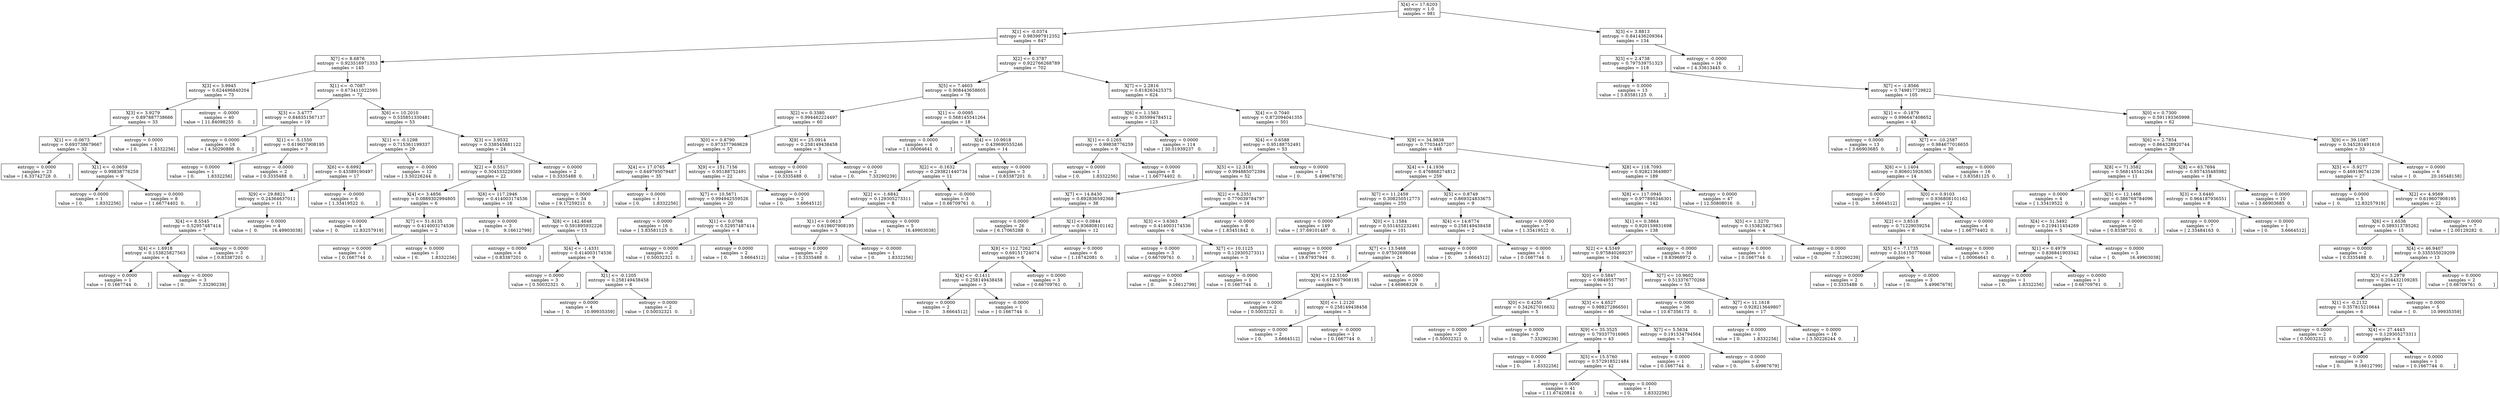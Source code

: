 digraph Tree {
0 [label="X[4] <= 17.6203\nentropy = 1.0\nsamples = 981", shape="box"] ;
1 [label="X[1] <= -0.0374\nentropy = 0.983997912352\nsamples = 847", shape="box"] ;
0 -> 1 ;
2 [label="X[7] <= 8.6876\nentropy = 0.923516971353\nsamples = 145", shape="box"] ;
1 -> 2 ;
3 [label="X[3] <= 3.9945\nentropy = 0.624496840204\nsamples = 73", shape="box"] ;
2 -> 3 ;
4 [label="X[3] <= 3.9279\nentropy = 0.897887738666\nsamples = 33", shape="box"] ;
3 -> 4 ;
5 [label="X[1] <= -0.0673\nentropy = 0.693738679667\nsamples = 32", shape="box"] ;
4 -> 5 ;
6 [label="entropy = 0.0000\nsamples = 23\nvalue = [ 6.33742728  0.        ]", shape="box"] ;
5 -> 6 ;
7 [label="X[1] <= -0.0659\nentropy = 0.99838776259\nsamples = 9", shape="box"] ;
5 -> 7 ;
8 [label="entropy = 0.0000\nsamples = 1\nvalue = [ 0.         1.8332256]", shape="box"] ;
7 -> 8 ;
9 [label="entropy = 0.0000\nsamples = 8\nvalue = [ 1.66774402  0.        ]", shape="box"] ;
7 -> 9 ;
10 [label="entropy = 0.0000\nsamples = 1\nvalue = [ 0.         1.8332256]", shape="box"] ;
4 -> 10 ;
11 [label="entropy = -0.0000\nsamples = 40\nvalue = [ 11.84098255   0.        ]", shape="box"] ;
3 -> 11 ;
12 [label="X[1] <= -0.7087\nentropy = 0.673411022595\nsamples = 72", shape="box"] ;
2 -> 12 ;
13 [label="X[3] <= 3.4777\nentropy = 0.848351567137\nsamples = 19", shape="box"] ;
12 -> 13 ;
14 [label="entropy = 0.0000\nsamples = 16\nvalue = [ 4.50290886  0.        ]", shape="box"] ;
13 -> 14 ;
15 [label="X[1] <= -5.1550\nentropy = 0.619607908195\nsamples = 3", shape="box"] ;
13 -> 15 ;
16 [label="entropy = 0.0000\nsamples = 1\nvalue = [ 0.         1.8332256]", shape="box"] ;
15 -> 16 ;
17 [label="entropy = -0.0000\nsamples = 2\nvalue = [ 0.3335488  0.       ]", shape="box"] ;
15 -> 17 ;
18 [label="X[6] <= 10.2010\nentropy = 0.535851330481\nsamples = 53", shape="box"] ;
12 -> 18 ;
19 [label="X[1] <= -0.1298\nentropy = 0.715361199337\nsamples = 29", shape="box"] ;
18 -> 19 ;
20 [label="X[6] <= 6.6992\nentropy = 0.43389190497\nsamples = 17", shape="box"] ;
19 -> 20 ;
21 [label="X[9] <= 29.8821\nentropy = 0.24364637011\nsamples = 11", shape="box"] ;
20 -> 21 ;
22 [label="X[4] <= 8.5545\nentropy = 0.52957487414\nsamples = 7", shape="box"] ;
21 -> 22 ;
23 [label="X[4] <= 1.6918\nentropy = 0.153825827563\nsamples = 4", shape="box"] ;
22 -> 23 ;
24 [label="entropy = 0.0000\nsamples = 1\nvalue = [ 0.1667744  0.       ]", shape="box"] ;
23 -> 24 ;
25 [label="entropy = -0.0000\nsamples = 3\nvalue = [ 0.          7.33290239]", shape="box"] ;
23 -> 25 ;
26 [label="entropy = 0.0000\nsamples = 3\nvalue = [ 0.83387201  0.        ]", shape="box"] ;
22 -> 26 ;
27 [label="entropy = 0.0000\nsamples = 4\nvalue = [  0.          16.49903038]", shape="box"] ;
21 -> 27 ;
28 [label="entropy = -0.0000\nsamples = 6\nvalue = [ 1.33419522  0.        ]", shape="box"] ;
20 -> 28 ;
29 [label="entropy = -0.0000\nsamples = 12\nvalue = [ 3.50226244  0.        ]", shape="box"] ;
19 -> 29 ;
30 [label="X[3] <= 3.9532\nentropy = 0.338545881122\nsamples = 24", shape="box"] ;
18 -> 30 ;
31 [label="X[2] <= 0.5517\nentropy = 0.304533229369\nsamples = 22", shape="box"] ;
30 -> 31 ;
32 [label="X[4] <= 3.4856\nentropy = 0.0889302994805\nsamples = 6", shape="box"] ;
31 -> 32 ;
33 [label="entropy = 0.0000\nsamples = 4\nvalue = [  0.          12.83257919]", shape="box"] ;
32 -> 33 ;
34 [label="X[7] <= 51.6135\nentropy = 0.414003174536\nsamples = 2", shape="box"] ;
32 -> 34 ;
35 [label="entropy = 0.0000\nsamples = 1\nvalue = [ 0.1667744  0.       ]", shape="box"] ;
34 -> 35 ;
36 [label="entropy = 0.0000\nsamples = 1\nvalue = [ 0.         1.8332256]", shape="box"] ;
34 -> 36 ;
37 [label="X[8] <= 117.2946\nentropy = 0.414003174536\nsamples = 16", shape="box"] ;
31 -> 37 ;
38 [label="entropy = 0.0000\nsamples = 3\nvalue = [ 0.          9.16612799]", shape="box"] ;
37 -> 38 ;
39 [label="X[8] <= 142.4648\nentropy = 0.591895932226\nsamples = 13", shape="box"] ;
37 -> 39 ;
40 [label="entropy = 0.0000\nsamples = 4\nvalue = [ 0.83387201  0.        ]", shape="box"] ;
39 -> 40 ;
41 [label="X[4] <= -1.4331\nentropy = 0.414003174536\nsamples = 9", shape="box"] ;
39 -> 41 ;
42 [label="entropy = 0.0000\nsamples = 3\nvalue = [ 0.50032321  0.        ]", shape="box"] ;
41 -> 42 ;
43 [label="X[1] <= -0.1205\nentropy = 0.258149438458\nsamples = 6", shape="box"] ;
41 -> 43 ;
44 [label="entropy = 0.0000\nsamples = 4\nvalue = [  0.          10.99935359]", shape="box"] ;
43 -> 44 ;
45 [label="entropy = 0.0000\nsamples = 2\nvalue = [ 0.50032321  0.        ]", shape="box"] ;
43 -> 45 ;
46 [label="entropy = 0.0000\nsamples = 2\nvalue = [ 0.3335488  0.       ]", shape="box"] ;
30 -> 46 ;
47 [label="X[2] <= 0.3787\nentropy = 0.922766268789\nsamples = 702", shape="box"] ;
1 -> 47 ;
48 [label="X[5] <= 7.4603\nentropy = 0.908443658605\nsamples = 78", shape="box"] ;
47 -> 48 ;
49 [label="X[2] <= 0.3380\nentropy = 0.994462224497\nsamples = 60", shape="box"] ;
48 -> 49 ;
50 [label="X[0] <= 0.8790\nentropy = 0.973377969629\nsamples = 57", shape="box"] ;
49 -> 50 ;
51 [label="X[4] <= 17.0765\nentropy = 0.649795079487\nsamples = 35", shape="box"] ;
50 -> 51 ;
52 [label="entropy = 0.0000\nsamples = 34\nvalue = [ 9.17259211  0.        ]", shape="box"] ;
51 -> 52 ;
53 [label="entropy = 0.0000\nsamples = 1\nvalue = [ 0.         1.8332256]", shape="box"] ;
51 -> 53 ;
54 [label="X[9] <= 151.7156\nentropy = 0.95188752491\nsamples = 22", shape="box"] ;
50 -> 54 ;
55 [label="X[7] <= 10.5671\nentropy = 0.994942559526\nsamples = 20", shape="box"] ;
54 -> 55 ;
56 [label="entropy = 0.0000\nsamples = 16\nvalue = [ 3.83581125  0.        ]", shape="box"] ;
55 -> 56 ;
57 [label="X[1] <= 0.0768\nentropy = 0.52957487414\nsamples = 4", shape="box"] ;
55 -> 57 ;
58 [label="entropy = 0.0000\nsamples = 2\nvalue = [ 0.50032321  0.        ]", shape="box"] ;
57 -> 58 ;
59 [label="entropy = 0.0000\nsamples = 2\nvalue = [ 0.         3.6664512]", shape="box"] ;
57 -> 59 ;
60 [label="entropy = 0.0000\nsamples = 2\nvalue = [ 0.         3.6664512]", shape="box"] ;
54 -> 60 ;
61 [label="X[9] <= 25.0914\nentropy = 0.258149438458\nsamples = 3", shape="box"] ;
49 -> 61 ;
62 [label="entropy = 0.0000\nsamples = 1\nvalue = [ 0.3335488  0.       ]", shape="box"] ;
61 -> 62 ;
63 [label="entropy = 0.0000\nsamples = 2\nvalue = [ 0.          7.33290239]", shape="box"] ;
61 -> 63 ;
64 [label="X[1] <= -0.0095\nentropy = 0.568145541264\nsamples = 18", shape="box"] ;
48 -> 64 ;
65 [label="entropy = 0.0000\nsamples = 4\nvalue = [ 1.00064641  0.        ]", shape="box"] ;
64 -> 65 ;
66 [label="X[4] <= 10.9918\nentropy = 0.439690555246\nsamples = 14", shape="box"] ;
64 -> 66 ;
67 [label="X[2] <= -0.1632\nentropy = 0.293821440734\nsamples = 11", shape="box"] ;
66 -> 67 ;
68 [label="X[2] <= -1.6842\nentropy = 0.129305273311\nsamples = 8", shape="box"] ;
67 -> 68 ;
69 [label="X[1] <= 0.0613\nentropy = 0.619607908195\nsamples = 3", shape="box"] ;
68 -> 69 ;
70 [label="entropy = 0.0000\nsamples = 2\nvalue = [ 0.3335488  0.       ]", shape="box"] ;
69 -> 70 ;
71 [label="entropy = -0.0000\nsamples = 1\nvalue = [ 0.         1.8332256]", shape="box"] ;
69 -> 71 ;
72 [label="entropy = 0.0000\nsamples = 5\nvalue = [  0.          16.49903038]", shape="box"] ;
68 -> 72 ;
73 [label="entropy = -0.0000\nsamples = 3\nvalue = [ 0.66709761  0.        ]", shape="box"] ;
67 -> 73 ;
74 [label="entropy = 0.0000\nsamples = 3\nvalue = [ 0.83387201  0.        ]", shape="box"] ;
66 -> 74 ;
75 [label="X[7] <= 2.2816\nentropy = 0.818263425375\nsamples = 624", shape="box"] ;
47 -> 75 ;
76 [label="X[6] <= 1.1563\nentropy = 0.305994784512\nsamples = 123", shape="box"] ;
75 -> 76 ;
77 [label="X[1] <= 0.1265\nentropy = 0.99838776259\nsamples = 9", shape="box"] ;
76 -> 77 ;
78 [label="entropy = 0.0000\nsamples = 1\nvalue = [ 0.         1.8332256]", shape="box"] ;
77 -> 78 ;
79 [label="entropy = 0.0000\nsamples = 8\nvalue = [ 1.66774402  0.        ]", shape="box"] ;
77 -> 79 ;
80 [label="entropy = 0.0000\nsamples = 114\nvalue = [ 30.01939237   0.        ]", shape="box"] ;
76 -> 80 ;
81 [label="X[4] <= 0.7040\nentropy = 0.872094041355\nsamples = 501", shape="box"] ;
75 -> 81 ;
82 [label="X[4] <= 0.6588\nentropy = 0.95188752491\nsamples = 53", shape="box"] ;
81 -> 82 ;
83 [label="X[5] <= 12.3181\nentropy = 0.994885072394\nsamples = 52", shape="box"] ;
82 -> 83 ;
84 [label="X[7] <= 14.8430\nentropy = 0.892836592368\nsamples = 38", shape="box"] ;
83 -> 84 ;
85 [label="entropy = 0.0000\nsamples = 26\nvalue = [ 6.17065288  0.        ]", shape="box"] ;
84 -> 85 ;
86 [label="X[1] <= 0.0844\nentropy = 0.936808101162\nsamples = 12", shape="box"] ;
84 -> 86 ;
87 [label="X[8] <= 112.7262\nentropy = 0.69151724074\nsamples = 6", shape="box"] ;
86 -> 87 ;
88 [label="X[4] <= -0.1411\nentropy = 0.258149438458\nsamples = 3", shape="box"] ;
87 -> 88 ;
89 [label="entropy = 0.0000\nsamples = 2\nvalue = [ 0.         3.6664512]", shape="box"] ;
88 -> 89 ;
90 [label="entropy = -0.0000\nsamples = 1\nvalue = [ 0.1667744  0.       ]", shape="box"] ;
88 -> 90 ;
91 [label="entropy = 0.0000\nsamples = 3\nvalue = [ 0.66709761  0.        ]", shape="box"] ;
87 -> 91 ;
92 [label="entropy = 0.0000\nsamples = 6\nvalue = [ 1.16742081  0.        ]", shape="box"] ;
86 -> 92 ;
93 [label="X[2] <= 6.2351\nentropy = 0.770039784797\nsamples = 14", shape="box"] ;
83 -> 93 ;
94 [label="X[3] <= 3.6363\nentropy = 0.414003174536\nsamples = 6", shape="box"] ;
93 -> 94 ;
95 [label="entropy = 0.0000\nsamples = 3\nvalue = [ 0.66709761  0.        ]", shape="box"] ;
94 -> 95 ;
96 [label="X[7] <= 10.1125\nentropy = 0.129305273311\nsamples = 3", shape="box"] ;
94 -> 96 ;
97 [label="entropy = 0.0000\nsamples = 2\nvalue = [ 0.          9.16612799]", shape="box"] ;
96 -> 97 ;
98 [label="entropy = -0.0000\nsamples = 1\nvalue = [ 0.1667744  0.       ]", shape="box"] ;
96 -> 98 ;
99 [label="entropy = -0.0000\nsamples = 8\nvalue = [ 1.83451842  0.        ]", shape="box"] ;
93 -> 99 ;
100 [label="entropy = 0.0000\nsamples = 1\nvalue = [ 0.          5.49967679]", shape="box"] ;
82 -> 100 ;
101 [label="X[9] <= 34.9838\nentropy = 0.77034457207\nsamples = 448", shape="box"] ;
81 -> 101 ;
102 [label="X[4] <= 14.1936\nentropy = 0.476868274812\nsamples = 259", shape="box"] ;
101 -> 102 ;
103 [label="X[7] <= 11.2459\nentropy = 0.308250512773\nsamples = 250", shape="box"] ;
102 -> 103 ;
104 [label="entropy = 0.0000\nsamples = 149\nvalue = [ 37.69101487   0.        ]", shape="box"] ;
103 -> 104 ;
105 [label="X[0] <= 1.1584\nentropy = 0.551452232461\nsamples = 101", shape="box"] ;
103 -> 105 ;
106 [label="entropy = 0.0000\nsamples = 77\nvalue = [ 19.67937944   0.        ]", shape="box"] ;
105 -> 106 ;
107 [label="X[7] <= 13.5468\nentropy = 0.97502698046\nsamples = 24", shape="box"] ;
105 -> 107 ;
108 [label="X[9] <= 12.5160\nentropy = 0.619607908195\nsamples = 5", shape="box"] ;
107 -> 108 ;
109 [label="entropy = 0.0000\nsamples = 2\nvalue = [ 0.50032321  0.        ]", shape="box"] ;
108 -> 109 ;
110 [label="X[0] <= 1.2120\nentropy = 0.258149438458\nsamples = 3", shape="box"] ;
108 -> 110 ;
111 [label="entropy = 0.0000\nsamples = 2\nvalue = [ 0.         3.6664512]", shape="box"] ;
110 -> 111 ;
112 [label="entropy = -0.0000\nsamples = 1\nvalue = [ 0.1667744  0.       ]", shape="box"] ;
110 -> 112 ;
113 [label="entropy = -0.0000\nsamples = 19\nvalue = [ 4.66968326  0.        ]", shape="box"] ;
107 -> 113 ;
114 [label="X[5] <= 0.8749\nentropy = 0.869324833675\nsamples = 9", shape="box"] ;
102 -> 114 ;
115 [label="X[4] <= 14.6774\nentropy = 0.258149438458\nsamples = 2", shape="box"] ;
114 -> 115 ;
116 [label="entropy = 0.0000\nsamples = 1\nvalue = [ 0.         3.6664512]", shape="box"] ;
115 -> 116 ;
117 [label="entropy = -0.0000\nsamples = 1\nvalue = [ 0.1667744  0.       ]", shape="box"] ;
115 -> 117 ;
118 [label="entropy = 0.0000\nsamples = 7\nvalue = [ 1.33419522  0.        ]", shape="box"] ;
114 -> 118 ;
119 [label="X[8] <= 118.7093\nentropy = 0.928213649807\nsamples = 189", shape="box"] ;
101 -> 119 ;
120 [label="X[8] <= 117.0945\nentropy = 0.977895346301\nsamples = 142", shape="box"] ;
119 -> 120 ;
121 [label="X[1] <= 0.3864\nentropy = 0.920159831698\nsamples = 138", shape="box"] ;
120 -> 121 ;
122 [label="X[2] <= 4.5349\nentropy = 0.975840269237\nsamples = 104", shape="box"] ;
121 -> 122 ;
123 [label="X[0] <= 0.5847\nentropy = 0.98495577957\nsamples = 51", shape="box"] ;
122 -> 123 ;
124 [label="X[0] <= 0.4250\nentropy = 0.342627016632\nsamples = 5", shape="box"] ;
123 -> 124 ;
125 [label="entropy = 0.0000\nsamples = 2\nvalue = [ 0.50032321  0.        ]", shape="box"] ;
124 -> 125 ;
126 [label="entropy = 0.0000\nsamples = 3\nvalue = [ 0.          7.33290239]", shape="box"] ;
124 -> 126 ;
127 [label="X[3] <= 4.6527\nentropy = 0.988272866501\nsamples = 46", shape="box"] ;
123 -> 127 ;
128 [label="X[9] <= 35.3525\nentropy = 0.793377016965\nsamples = 43", shape="box"] ;
127 -> 128 ;
129 [label="entropy = 0.0000\nsamples = 1\nvalue = [ 0.         1.8332256]", shape="box"] ;
128 -> 129 ;
130 [label="X[5] <= 15.5760\nentropy = 0.572918521484\nsamples = 42", shape="box"] ;
128 -> 130 ;
131 [label="entropy = 0.0000\nsamples = 41\nvalue = [ 11.67420814   0.        ]", shape="box"] ;
130 -> 131 ;
132 [label="entropy = 0.0000\nsamples = 1\nvalue = [ 0.         1.8332256]", shape="box"] ;
130 -> 132 ;
133 [label="X[7] <= 5.5634\nentropy = 0.191534794564\nsamples = 3", shape="box"] ;
127 -> 133 ;
134 [label="entropy = 0.0000\nsamples = 1\nvalue = [ 0.1667744  0.       ]", shape="box"] ;
133 -> 134 ;
135 [label="entropy = -0.0000\nsamples = 2\nvalue = [ 0.          5.49967679]", shape="box"] ;
133 -> 135 ;
136 [label="X[7] <= 10.9602\nentropy = 0.513376770268\nsamples = 53", shape="box"] ;
122 -> 136 ;
137 [label="entropy = 0.0000\nsamples = 36\nvalue = [ 10.67356173   0.        ]", shape="box"] ;
136 -> 137 ;
138 [label="X[7] <= 11.1618\nentropy = 0.928213649807\nsamples = 17", shape="box"] ;
136 -> 138 ;
139 [label="entropy = 0.0000\nsamples = 1\nvalue = [ 0.         1.8332256]", shape="box"] ;
138 -> 139 ;
140 [label="entropy = 0.0000\nsamples = 16\nvalue = [ 3.50226244  0.        ]", shape="box"] ;
138 -> 140 ;
141 [label="entropy = -0.0000\nsamples = 34\nvalue = [ 9.83968972  0.        ]", shape="box"] ;
121 -> 141 ;
142 [label="X[5] <= 1.3270\nentropy = 0.153825827563\nsamples = 4", shape="box"] ;
120 -> 142 ;
143 [label="entropy = 0.0000\nsamples = 1\nvalue = [ 0.1667744  0.       ]", shape="box"] ;
142 -> 143 ;
144 [label="entropy = 0.0000\nsamples = 3\nvalue = [ 0.          7.33290239]", shape="box"] ;
142 -> 144 ;
145 [label="entropy = 0.0000\nsamples = 47\nvalue = [ 12.50808016   0.        ]", shape="box"] ;
119 -> 145 ;
146 [label="X[3] <= 3.8813\nentropy = 0.841436209364\nsamples = 134", shape="box"] ;
0 -> 146 ;
147 [label="X[3] <= 2.4738\nentropy = 0.797539751323\nsamples = 118", shape="box"] ;
146 -> 147 ;
148 [label="entropy = 0.0000\nsamples = 13\nvalue = [ 3.83581125  0.        ]", shape="box"] ;
147 -> 148 ;
149 [label="X[7] <= -1.8566\nentropy = 0.749817729822\nsamples = 105", shape="box"] ;
147 -> 149 ;
150 [label="X[1] <= -0.1879\nentropy = 0.996647408652\nsamples = 43", shape="box"] ;
149 -> 150 ;
151 [label="entropy = 0.0000\nsamples = 13\nvalue = [ 3.66903685  0.        ]", shape="box"] ;
150 -> 151 ;
152 [label="X[7] <= -10.2587\nentropy = 0.984677016655\nsamples = 30", shape="box"] ;
150 -> 152 ;
153 [label="X[6] <= 1.1404\nentropy = 0.806015926365\nsamples = 14", shape="box"] ;
152 -> 153 ;
154 [label="entropy = 0.0000\nsamples = 2\nvalue = [ 0.         3.6664512]", shape="box"] ;
153 -> 154 ;
155 [label="X[0] <= 0.9103\nentropy = 0.936808101162\nsamples = 12", shape="box"] ;
153 -> 155 ;
156 [label="X[2] <= 3.8518\nentropy = 0.71229039254\nsamples = 8", shape="box"] ;
155 -> 156 ;
157 [label="X[5] <= -7.1735\nentropy = 0.316150776046\nsamples = 5", shape="box"] ;
156 -> 157 ;
158 [label="entropy = 0.0000\nsamples = 2\nvalue = [ 0.3335488  0.       ]", shape="box"] ;
157 -> 158 ;
159 [label="entropy = -0.0000\nsamples = 3\nvalue = [ 0.          5.49967679]", shape="box"] ;
157 -> 159 ;
160 [label="entropy = 0.0000\nsamples = 3\nvalue = [ 1.00064641  0.        ]", shape="box"] ;
156 -> 160 ;
161 [label="entropy = 0.0000\nsamples = 4\nvalue = [ 1.66774402  0.        ]", shape="box"] ;
155 -> 161 ;
162 [label="entropy = 0.0000\nsamples = 16\nvalue = [ 3.83581125  0.        ]", shape="box"] ;
152 -> 162 ;
163 [label="X[0] <= 0.7300\nentropy = 0.591193365998\nsamples = 62", shape="box"] ;
149 -> 163 ;
164 [label="X[6] <= 2.7854\nentropy = 0.864328920744\nsamples = 29", shape="box"] ;
163 -> 164 ;
165 [label="X[8] <= 71.3582\nentropy = 0.568145541264\nsamples = 11", shape="box"] ;
164 -> 165 ;
166 [label="entropy = 0.0000\nsamples = 4\nvalue = [ 1.33419522  0.        ]", shape="box"] ;
165 -> 166 ;
167 [label="X[5] <= 12.1468\nentropy = 0.386769784096\nsamples = 7", shape="box"] ;
165 -> 167 ;
168 [label="X[4] <= 31.5492\nentropy = 0.219411454269\nsamples = 5", shape="box"] ;
167 -> 168 ;
169 [label="X[1] <= 0.4979\nentropy = 0.836841903342\nsamples = 2", shape="box"] ;
168 -> 169 ;
170 [label="entropy = 0.0000\nsamples = 1\nvalue = [ 0.         1.8332256]", shape="box"] ;
169 -> 170 ;
171 [label="entropy = 0.0000\nsamples = 1\nvalue = [ 0.66709761  0.        ]", shape="box"] ;
169 -> 171 ;
172 [label="entropy = 0.0000\nsamples = 3\nvalue = [  0.          16.49903038]", shape="box"] ;
168 -> 172 ;
173 [label="entropy = -0.0000\nsamples = 2\nvalue = [ 0.83387201  0.        ]", shape="box"] ;
167 -> 173 ;
174 [label="X[8] <= 63.7694\nentropy = 0.957435485982\nsamples = 18", shape="box"] ;
164 -> 174 ;
175 [label="X[3] <= 3.6440\nentropy = 0.964187936551\nsamples = 8", shape="box"] ;
174 -> 175 ;
176 [label="entropy = 0.0000\nsamples = 7\nvalue = [ 2.33484163  0.        ]", shape="box"] ;
175 -> 176 ;
177 [label="entropy = 0.0000\nsamples = 1\nvalue = [ 0.         3.6664512]", shape="box"] ;
175 -> 177 ;
178 [label="entropy = 0.0000\nsamples = 10\nvalue = [ 3.66903685  0.        ]", shape="box"] ;
174 -> 178 ;
179 [label="X[9] <= 39.1087\nentropy = 0.345281491616\nsamples = 33", shape="box"] ;
163 -> 179 ;
180 [label="X[5] <= -5.9277\nentropy = 0.469196741236\nsamples = 27", shape="box"] ;
179 -> 180 ;
181 [label="entropy = 0.0000\nsamples = 5\nvalue = [  0.          12.83257919]", shape="box"] ;
180 -> 181 ;
182 [label="X[2] <= 4.9569\nentropy = 0.619607908195\nsamples = 22", shape="box"] ;
180 -> 182 ;
183 [label="X[6] <= 1.6536\nentropy = 0.389313785262\nsamples = 15", shape="box"] ;
182 -> 183 ;
184 [label="entropy = 0.0000\nsamples = 2\nvalue = [ 0.3335488  0.       ]", shape="box"] ;
183 -> 184 ;
185 [label="X[4] <= 46.9407\nentropy = 0.335555029209\nsamples = 13", shape="box"] ;
183 -> 185 ;
186 [label="X[3] <= 3.2979\nentropy = 0.204432109285\nsamples = 11", shape="box"] ;
185 -> 186 ;
187 [label="X[1] <= -0.2132\nentropy = 0.357815210644\nsamples = 6", shape="box"] ;
186 -> 187 ;
188 [label="entropy = 0.0000\nsamples = 2\nvalue = [ 0.50032321  0.        ]", shape="box"] ;
187 -> 188 ;
189 [label="X[4] <= 27.4443\nentropy = 0.129305273311\nsamples = 4", shape="box"] ;
187 -> 189 ;
190 [label="entropy = 0.0000\nsamples = 3\nvalue = [ 0.          9.16612799]", shape="box"] ;
189 -> 190 ;
191 [label="entropy = 0.0000\nsamples = 1\nvalue = [ 0.1667744  0.       ]", shape="box"] ;
189 -> 191 ;
192 [label="entropy = 0.0000\nsamples = 5\nvalue = [  0.          10.99935359]", shape="box"] ;
186 -> 192 ;
193 [label="entropy = 0.0000\nsamples = 2\nvalue = [ 0.66709761  0.        ]", shape="box"] ;
185 -> 193 ;
194 [label="entropy = 0.0000\nsamples = 7\nvalue = [ 2.00129282  0.        ]", shape="box"] ;
182 -> 194 ;
195 [label="entropy = 0.0000\nsamples = 6\nvalue = [  0.          20.16548158]", shape="box"] ;
179 -> 195 ;
196 [label="entropy = -0.0000\nsamples = 16\nvalue = [ 4.33613445  0.        ]", shape="box"] ;
146 -> 196 ;
}